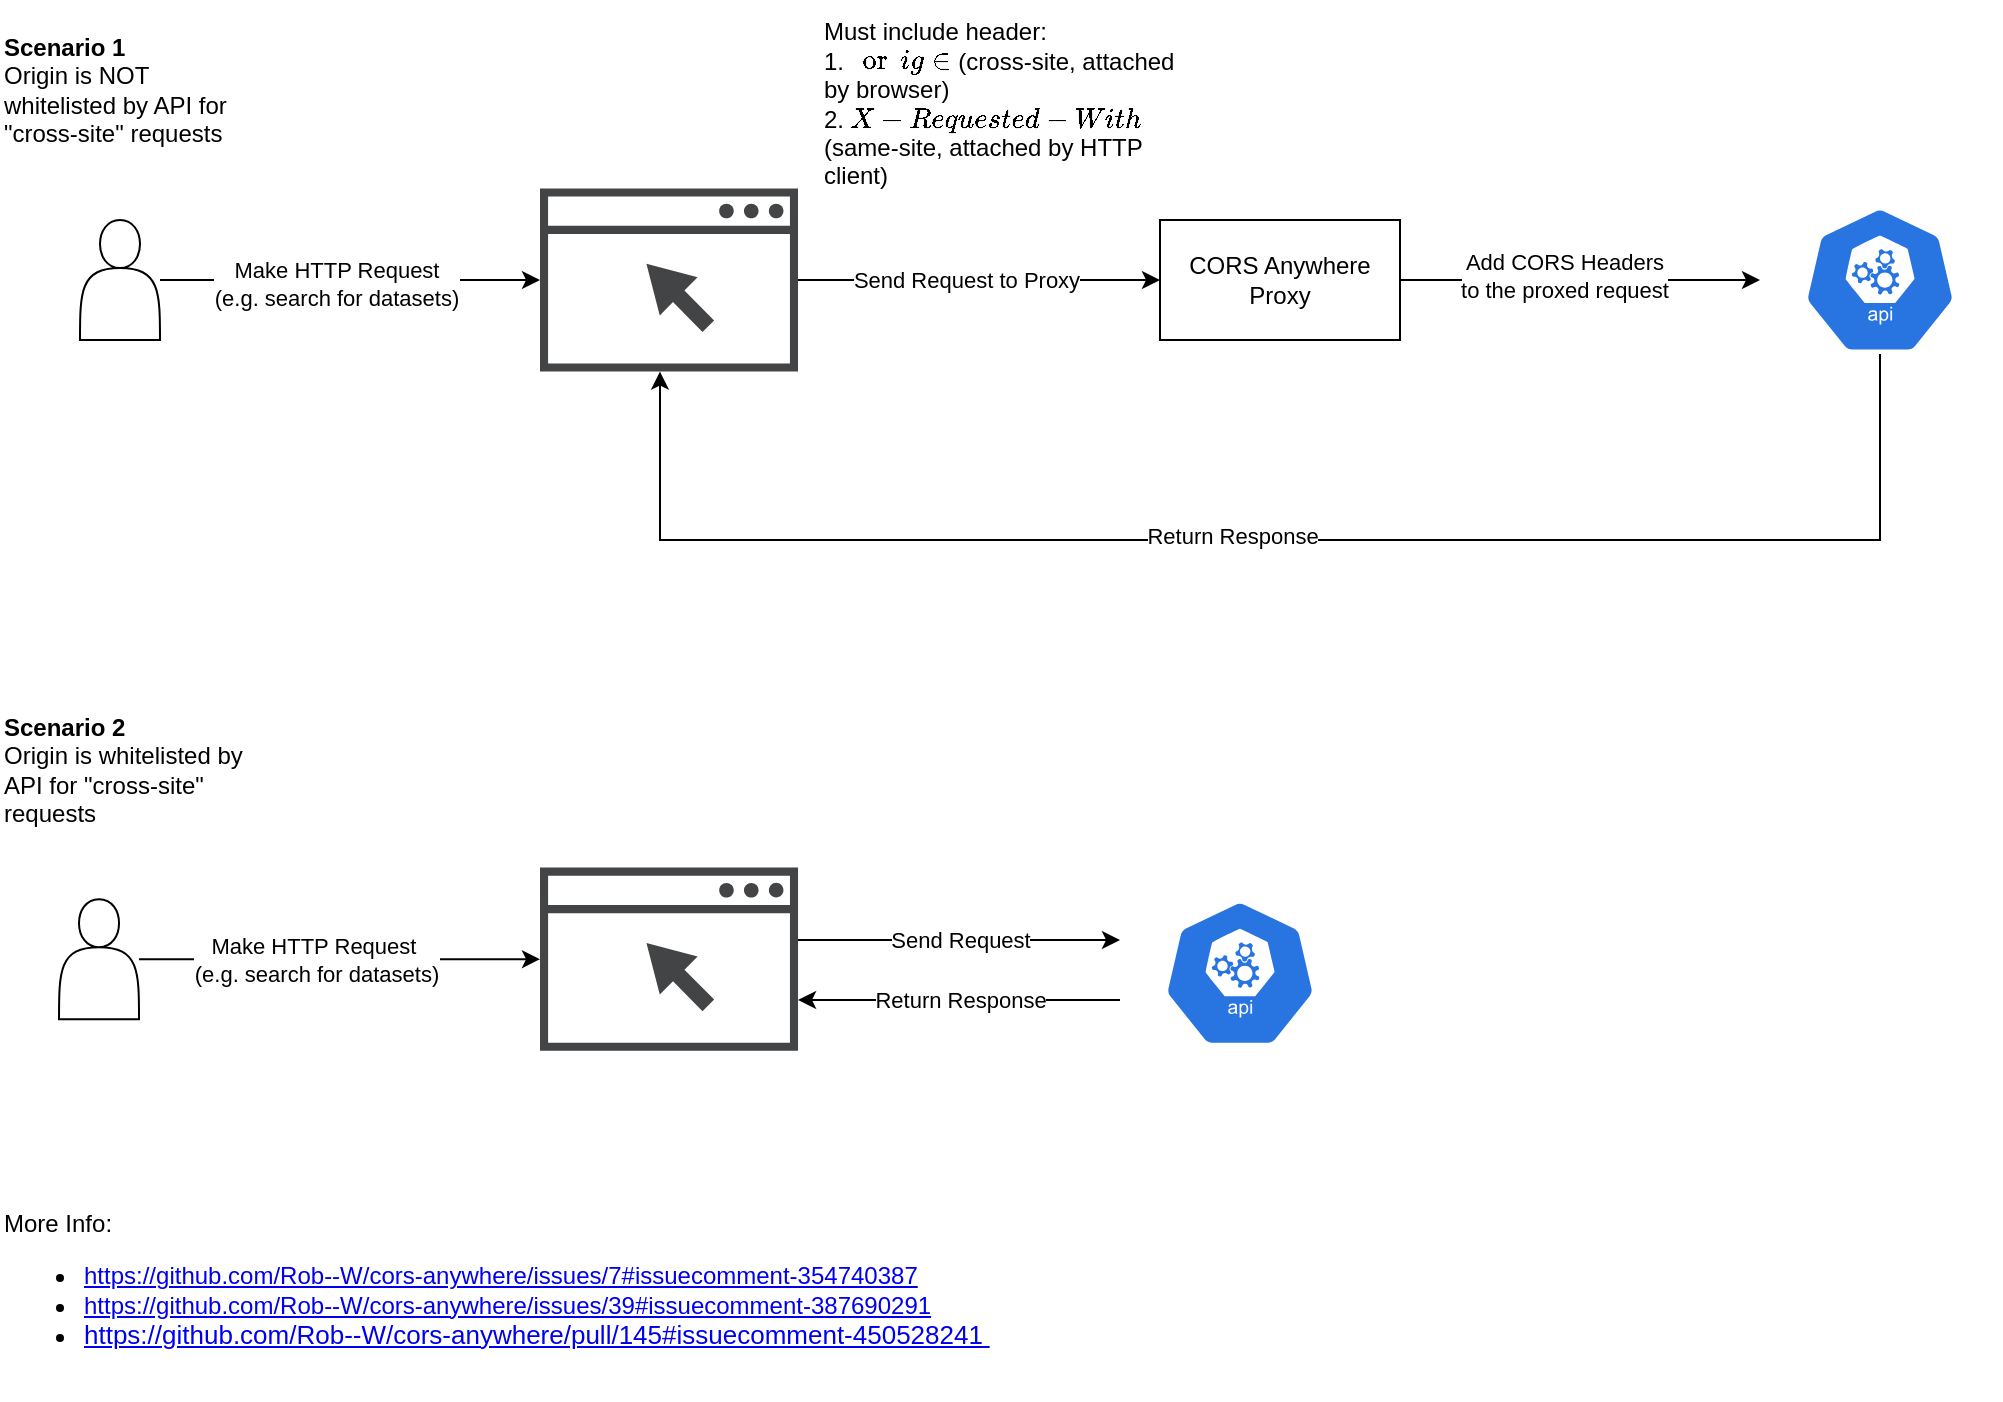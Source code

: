 <mxfile version="13.6.5">
    <diagram id="0ZT2L9oz6mwxwcb9JMNi" name="Page-1">
        <mxGraphModel dx="3396" dy="795" grid="1" gridSize="10" guides="1" tooltips="1" connect="1" arrows="1" fold="1" page="1" pageScale="1" pageWidth="850" pageHeight="1100" math="0" shadow="0">
            <root>
                <mxCell id="0"/>
                <mxCell id="1" parent="0"/>
                <mxCell id="13" style="edgeStyle=orthogonalEdgeStyle;rounded=0;orthogonalLoop=1;jettySize=auto;html=1;" edge="1" parent="1" source="5" target="7">
                    <mxGeometry relative="1" as="geometry"/>
                </mxCell>
                <mxCell id="15" value="Send Request to Proxy" style="edgeLabel;html=1;align=center;verticalAlign=middle;resizable=0;points=[];" vertex="1" connectable="0" parent="13">
                    <mxGeometry x="-0.076" y="-3" relative="1" as="geometry">
                        <mxPoint y="-3" as="offset"/>
                    </mxGeometry>
                </mxCell>
                <mxCell id="5" value="" style="pointerEvents=1;shadow=0;dashed=0;html=1;strokeColor=none;fillColor=#434445;aspect=fixed;labelPosition=center;verticalLabelPosition=bottom;verticalAlign=top;align=center;outlineConnect=0;shape=mxgraph.vvd.web_browser;" vertex="1" parent="1">
                    <mxGeometry x="-780" y="234.2" width="129.01" height="91.6" as="geometry"/>
                </mxCell>
                <mxCell id="29" style="edgeStyle=orthogonalEdgeStyle;rounded=0;orthogonalLoop=1;jettySize=auto;html=1;" edge="1" parent="1" source="7" target="28">
                    <mxGeometry relative="1" as="geometry"/>
                </mxCell>
                <mxCell id="33" value="Add CORS Headers &lt;br&gt;to the proxed request" style="edgeLabel;html=1;align=center;verticalAlign=middle;resizable=0;points=[];" vertex="1" connectable="0" parent="29">
                    <mxGeometry x="-0.089" y="2" relative="1" as="geometry">
                        <mxPoint as="offset"/>
                    </mxGeometry>
                </mxCell>
                <mxCell id="7" value="CORS Anywhere&lt;br&gt;Proxy" style="rounded=0;whiteSpace=wrap;html=1;" vertex="1" parent="1">
                    <mxGeometry x="-470" y="250" width="120" height="60" as="geometry"/>
                </mxCell>
                <mxCell id="25" style="edgeStyle=orthogonalEdgeStyle;rounded=0;orthogonalLoop=1;jettySize=auto;html=1;exitX=0.5;exitY=1;exitDx=0;exitDy=0;exitPerimeter=0;" edge="1" parent="1" source="28" target="5">
                    <mxGeometry relative="1" as="geometry">
                        <mxPoint x="-210" y="308.2" as="sourcePoint"/>
                        <Array as="points">
                            <mxPoint x="-110" y="410"/>
                            <mxPoint x="-720" y="410"/>
                        </Array>
                    </mxGeometry>
                </mxCell>
                <mxCell id="34" value="Return Response" style="edgeLabel;html=1;align=center;verticalAlign=middle;resizable=0;points=[];" vertex="1" connectable="0" parent="25">
                    <mxGeometry x="0.059" y="-2" relative="1" as="geometry">
                        <mxPoint as="offset"/>
                    </mxGeometry>
                </mxCell>
                <mxCell id="12" style="edgeStyle=orthogonalEdgeStyle;rounded=0;orthogonalLoop=1;jettySize=auto;html=1;" edge="1" parent="1" source="11" target="5">
                    <mxGeometry relative="1" as="geometry"/>
                </mxCell>
                <mxCell id="38" value="Make HTTP Request &lt;br&gt;(e.g. search for datasets)" style="edgeLabel;html=1;align=center;verticalAlign=middle;resizable=0;points=[];" vertex="1" connectable="0" parent="12">
                    <mxGeometry x="-0.08" y="-2" relative="1" as="geometry">
                        <mxPoint as="offset"/>
                    </mxGeometry>
                </mxCell>
                <mxCell id="11" value="" style="shape=actor;whiteSpace=wrap;html=1;" vertex="1" parent="1">
                    <mxGeometry x="-1010" y="250" width="40" height="60" as="geometry"/>
                </mxCell>
                <mxCell id="18" value="&lt;b&gt;Scenario 1&lt;/b&gt;&lt;br&gt;Origin is NOT whitelisted by API for &quot;cross-site&quot; requests" style="text;html=1;strokeColor=none;fillColor=none;align=left;verticalAlign=middle;whiteSpace=wrap;rounded=0;" vertex="1" parent="1">
                    <mxGeometry x="-1050" y="140" width="130" height="90" as="geometry"/>
                </mxCell>
                <mxCell id="19" value="&lt;b&gt;Scenario 2&lt;br&gt;&lt;/b&gt;Origin is whitelisted by API for &quot;cross-site&quot; requests" style="text;html=1;strokeColor=none;fillColor=none;align=left;verticalAlign=middle;whiteSpace=wrap;rounded=0;" vertex="1" parent="1">
                    <mxGeometry x="-1050" y="480" width="130" height="90" as="geometry"/>
                </mxCell>
                <mxCell id="23" value="Send Request" style="edgeStyle=orthogonalEdgeStyle;rounded=0;orthogonalLoop=1;jettySize=auto;html=1;" edge="1" parent="1" source="20" target="21">
                    <mxGeometry relative="1" as="geometry">
                        <Array as="points">
                            <mxPoint x="-570" y="610"/>
                            <mxPoint x="-570" y="610"/>
                        </Array>
                    </mxGeometry>
                </mxCell>
                <mxCell id="20" value="" style="pointerEvents=1;shadow=0;dashed=0;html=1;strokeColor=none;fillColor=#434445;aspect=fixed;labelPosition=center;verticalLabelPosition=bottom;verticalAlign=top;align=center;outlineConnect=0;shape=mxgraph.vvd.web_browser;" vertex="1" parent="1">
                    <mxGeometry x="-779.99" y="573.8" width="129.01" height="91.6" as="geometry"/>
                </mxCell>
                <mxCell id="24" value="Return Response" style="edgeStyle=orthogonalEdgeStyle;rounded=0;orthogonalLoop=1;jettySize=auto;html=1;" edge="1" parent="1" source="21" target="20">
                    <mxGeometry relative="1" as="geometry">
                        <Array as="points">
                            <mxPoint x="-570" y="640"/>
                            <mxPoint x="-570" y="640"/>
                        </Array>
                    </mxGeometry>
                </mxCell>
                <mxCell id="21" value="" style="html=1;dashed=0;whitespace=wrap;fillColor=#2875E2;strokeColor=#ffffff;points=[[0.005,0.63,0],[0.1,0.2,0],[0.9,0.2,0],[0.5,0,0],[0.995,0.63,0],[0.72,0.99,0],[0.5,1,0],[0.28,0.99,0]];shape=mxgraph.kubernetes.icon;prIcon=api" vertex="1" parent="1">
                    <mxGeometry x="-490" y="589.6" width="120" height="74" as="geometry"/>
                </mxCell>
                <mxCell id="39" style="edgeStyle=orthogonalEdgeStyle;rounded=0;orthogonalLoop=1;jettySize=auto;html=1;" edge="1" parent="1" source="22" target="20">
                    <mxGeometry relative="1" as="geometry"/>
                </mxCell>
                <mxCell id="40" value="&lt;span style=&quot;color: rgba(0 , 0 , 0 , 0) ; font-family: monospace ; font-size: 0px ; background-color: rgb(248 , 249 , 250)&quot;&gt;%3CmxGraphModel%3E%3Croot%3E%3CmxCell%20id%3D%220%22%2F%3E%3CmxCell%20id%3D%221%22%20parent%3D%220%22%2F%3E%3CmxCell%20id%3D%222%22%20value%3D%22Make%20HTTP%20Request%20%26lt%3Bbr%26gt%3B(e.g.%20search%20for%20datasets)%22%20style%3D%22edgeLabel%3Bhtml%3D1%3Balign%3Dcenter%3BverticalAlign%3Dmiddle%3Bresizable%3D0%3Bpoints%3D%5B%5D%3B%22%20vertex%3D%221%22%20connectable%3D%220%22%20parent%3D%221%22%3E%3CmxGeometry%20x%3D%22-883%22%20y%3D%22282%22%20as%3D%22geometry%22%2F%3E%3C%2FmxCell%3E%3C%2Froot%3E%3C%2FmxGraphModel%3E&lt;/span&gt;" style="edgeLabel;html=1;align=center;verticalAlign=middle;resizable=0;points=[];" vertex="1" connectable="0" parent="39">
                    <mxGeometry y="10" relative="1" as="geometry">
                        <mxPoint x="-10" y="8" as="offset"/>
                    </mxGeometry>
                </mxCell>
                <mxCell id="41" value="Make HTTP Request&amp;nbsp;&lt;br&gt;(e.g. search for datasets)" style="edgeLabel;html=1;align=center;verticalAlign=middle;resizable=0;points=[];" vertex="1" connectable="0" parent="39">
                    <mxGeometry y="-12" relative="1" as="geometry">
                        <mxPoint x="-12" y="-12" as="offset"/>
                    </mxGeometry>
                </mxCell>
                <mxCell id="22" value="" style="shape=actor;whiteSpace=wrap;html=1;" vertex="1" parent="1">
                    <mxGeometry x="-1020.49" y="589.6" width="40" height="60" as="geometry"/>
                </mxCell>
                <mxCell id="28" value="" style="html=1;dashed=0;whitespace=wrap;fillColor=#2875E2;strokeColor=#ffffff;points=[[0.005,0.63,0],[0.1,0.2,0],[0.9,0.2,0],[0.5,0,0],[0.995,0.63,0],[0.72,0.99,0],[0.5,1,0],[0.28,0.99,0]];shape=mxgraph.kubernetes.icon;prIcon=api" vertex="1" parent="1">
                    <mxGeometry x="-170" y="243" width="120" height="74" as="geometry"/>
                </mxCell>
                <mxCell id="35" value="Must include header: &lt;br&gt;1. `origin` (cross-site, attached by browser)&amp;nbsp;&lt;br&gt;2. `X-Requested-With` (same-site, attached by HTTP client)" style="text;html=1;strokeColor=none;fillColor=none;align=left;verticalAlign=middle;whiteSpace=wrap;rounded=0;" vertex="1" parent="1">
                    <mxGeometry x="-640" y="150" width="180.99" height="84.2" as="geometry"/>
                </mxCell>
                <mxCell id="37" value="&lt;span style=&quot;background-color: rgb(255 , 255 , 255)&quot;&gt;More Info:&amp;nbsp;&lt;/span&gt;&lt;span style=&quot;font-size: 13px&quot;&gt;  &lt;br&gt;&lt;/span&gt;&lt;ul&gt;&lt;li&gt;&lt;span&gt;&lt;a href=&quot;https://github.com/Rob--W/cors-anywhere/issues/7#issuecomment-354740387&quot;&gt;https://github.com/Rob--W/cors-anywhere/issues/7#issuecomment-354740387&lt;/a&gt;&lt;br&gt;&lt;/span&gt;&lt;/li&gt;&lt;li&gt;&lt;a href=&quot;https://github.com/Rob--W/cors-anywhere/issues/39#issuecomment-387690291&quot;&gt;&lt;span&gt;https://github.com/Rob--W/cors-anywhere/issues/39#issuecomment-387690291&lt;/span&gt;&lt;br&gt;&lt;/a&gt;&lt;/li&gt;&lt;li&gt;&lt;span style=&quot;background-color: rgb(255 , 255 , 255)&quot;&gt;&lt;a href=&quot;https://github.com/Rob--W/cors-anywhere/pull/145#issuecomment-450528241&quot;&gt;&lt;span style=&quot;font-size: 13px&quot;&gt;https://github.com/Rob--W/cors-anywhere/pull/145#issuecomment-450528241&lt;/span&gt;&amp;nbsp;&lt;/a&gt;&lt;/span&gt;&lt;/li&gt;&lt;/ul&gt;" style="text;html=1;strokeColor=none;fillColor=none;align=left;verticalAlign=middle;whiteSpace=wrap;rounded=0;" vertex="1" parent="1">
                    <mxGeometry x="-1050" y="730" width="530" height="110" as="geometry"/>
                </mxCell>
            </root>
        </mxGraphModel>
    </diagram>
</mxfile>